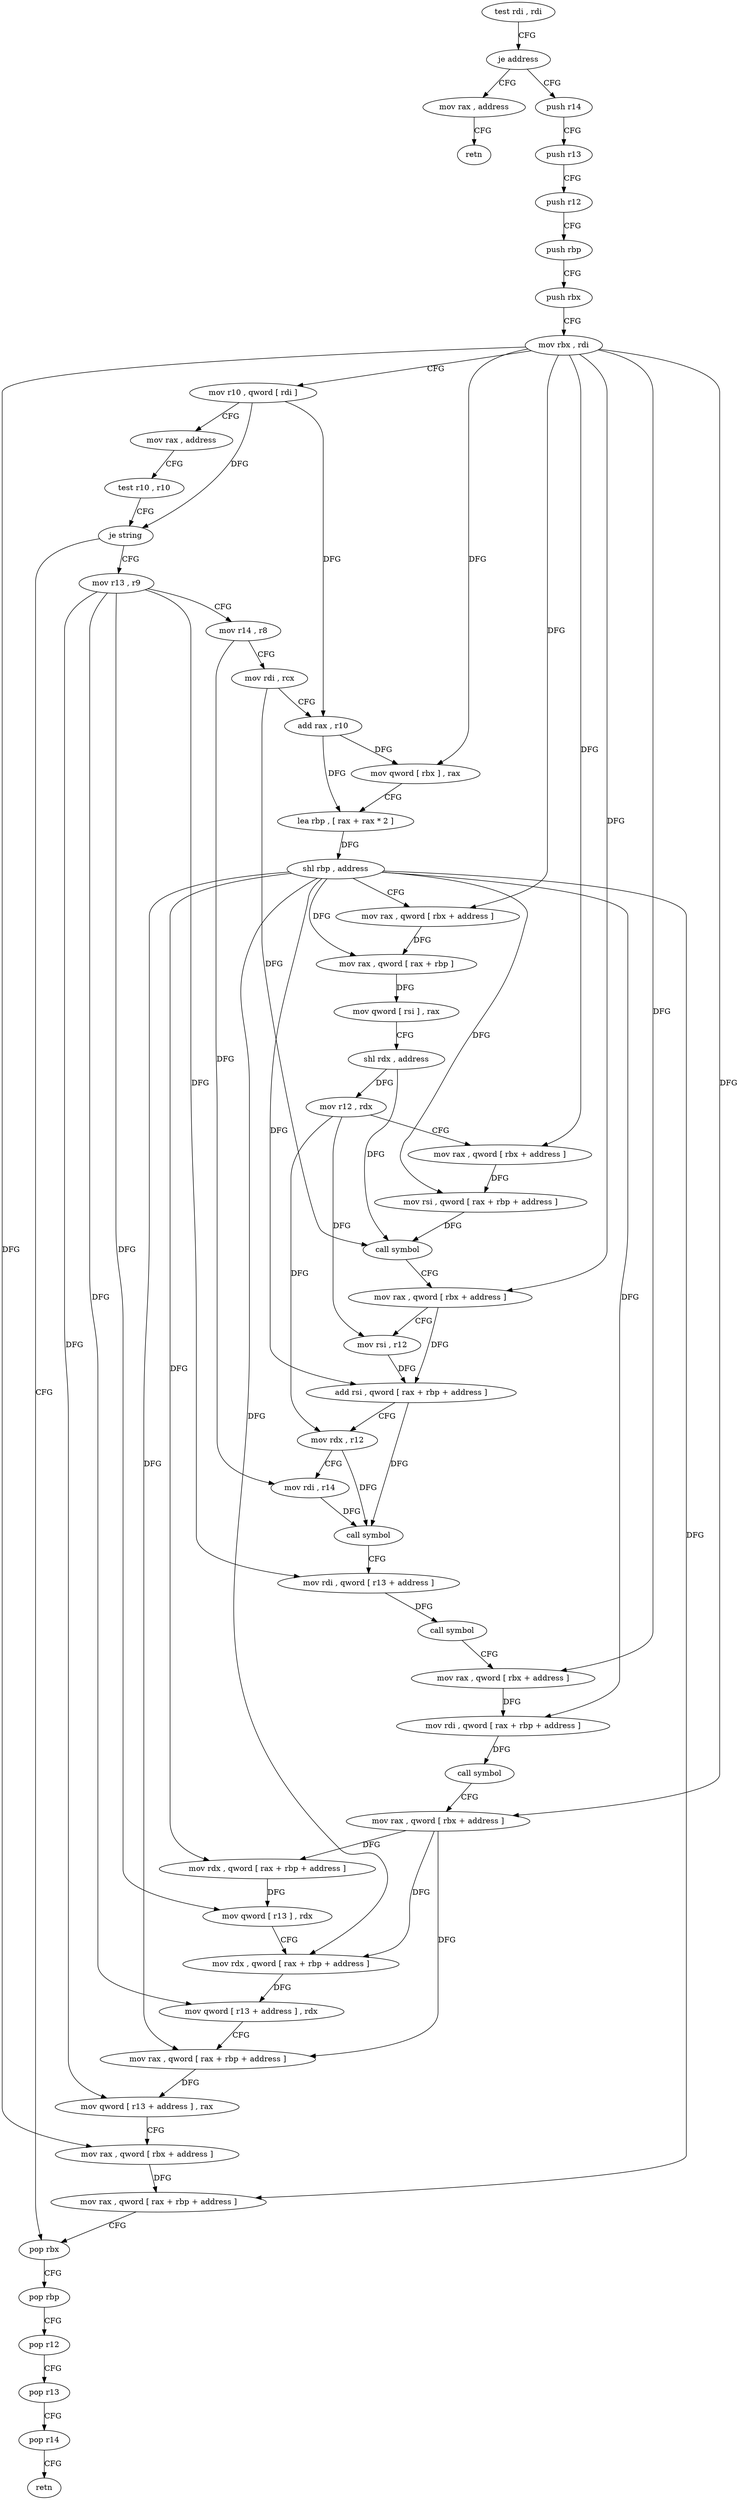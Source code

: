 digraph "func" {
"4337432" [label = "test rdi , rdi" ]
"4337435" [label = "je address" ]
"4337621" [label = "mov rax , address" ]
"4337441" [label = "push r14" ]
"4337628" [label = "retn" ]
"4337443" [label = "push r13" ]
"4337445" [label = "push r12" ]
"4337447" [label = "push rbp" ]
"4337448" [label = "push rbx" ]
"4337449" [label = "mov rbx , rdi" ]
"4337452" [label = "mov r10 , qword [ rdi ]" ]
"4337455" [label = "mov rax , address" ]
"4337462" [label = "test r10 , r10" ]
"4337465" [label = "je string" ]
"4337612" [label = "pop rbx" ]
"4337471" [label = "mov r13 , r9" ]
"4337613" [label = "pop rbp" ]
"4337614" [label = "pop r12" ]
"4337616" [label = "pop r13" ]
"4337618" [label = "pop r14" ]
"4337620" [label = "retn" ]
"4337474" [label = "mov r14 , r8" ]
"4337477" [label = "mov rdi , rcx" ]
"4337480" [label = "add rax , r10" ]
"4337483" [label = "mov qword [ rbx ] , rax" ]
"4337486" [label = "lea rbp , [ rax + rax * 2 ]" ]
"4337490" [label = "shl rbp , address" ]
"4337494" [label = "mov rax , qword [ rbx + address ]" ]
"4337498" [label = "mov rax , qword [ rax + rbp ]" ]
"4337502" [label = "mov qword [ rsi ] , rax" ]
"4337505" [label = "shl rdx , address" ]
"4337509" [label = "mov r12 , rdx" ]
"4337512" [label = "mov rax , qword [ rbx + address ]" ]
"4337516" [label = "mov rsi , qword [ rax + rbp + address ]" ]
"4337521" [label = "call symbol" ]
"4337526" [label = "mov rax , qword [ rbx + address ]" ]
"4337530" [label = "mov rsi , r12" ]
"4337533" [label = "add rsi , qword [ rax + rbp + address ]" ]
"4337538" [label = "mov rdx , r12" ]
"4337541" [label = "mov rdi , r14" ]
"4337544" [label = "call symbol" ]
"4337549" [label = "mov rdi , qword [ r13 + address ]" ]
"4337553" [label = "call symbol" ]
"4337558" [label = "mov rax , qword [ rbx + address ]" ]
"4337562" [label = "mov rdi , qword [ rax + rbp + address ]" ]
"4337567" [label = "call symbol" ]
"4337572" [label = "mov rax , qword [ rbx + address ]" ]
"4337576" [label = "mov rdx , qword [ rax + rbp + address ]" ]
"4337581" [label = "mov qword [ r13 ] , rdx" ]
"4337585" [label = "mov rdx , qword [ rax + rbp + address ]" ]
"4337590" [label = "mov qword [ r13 + address ] , rdx" ]
"4337594" [label = "mov rax , qword [ rax + rbp + address ]" ]
"4337599" [label = "mov qword [ r13 + address ] , rax" ]
"4337603" [label = "mov rax , qword [ rbx + address ]" ]
"4337607" [label = "mov rax , qword [ rax + rbp + address ]" ]
"4337432" -> "4337435" [ label = "CFG" ]
"4337435" -> "4337621" [ label = "CFG" ]
"4337435" -> "4337441" [ label = "CFG" ]
"4337621" -> "4337628" [ label = "CFG" ]
"4337441" -> "4337443" [ label = "CFG" ]
"4337443" -> "4337445" [ label = "CFG" ]
"4337445" -> "4337447" [ label = "CFG" ]
"4337447" -> "4337448" [ label = "CFG" ]
"4337448" -> "4337449" [ label = "CFG" ]
"4337449" -> "4337452" [ label = "CFG" ]
"4337449" -> "4337483" [ label = "DFG" ]
"4337449" -> "4337494" [ label = "DFG" ]
"4337449" -> "4337512" [ label = "DFG" ]
"4337449" -> "4337526" [ label = "DFG" ]
"4337449" -> "4337558" [ label = "DFG" ]
"4337449" -> "4337572" [ label = "DFG" ]
"4337449" -> "4337603" [ label = "DFG" ]
"4337452" -> "4337455" [ label = "CFG" ]
"4337452" -> "4337465" [ label = "DFG" ]
"4337452" -> "4337480" [ label = "DFG" ]
"4337455" -> "4337462" [ label = "CFG" ]
"4337462" -> "4337465" [ label = "CFG" ]
"4337465" -> "4337612" [ label = "CFG" ]
"4337465" -> "4337471" [ label = "CFG" ]
"4337612" -> "4337613" [ label = "CFG" ]
"4337471" -> "4337474" [ label = "CFG" ]
"4337471" -> "4337549" [ label = "DFG" ]
"4337471" -> "4337581" [ label = "DFG" ]
"4337471" -> "4337590" [ label = "DFG" ]
"4337471" -> "4337599" [ label = "DFG" ]
"4337613" -> "4337614" [ label = "CFG" ]
"4337614" -> "4337616" [ label = "CFG" ]
"4337616" -> "4337618" [ label = "CFG" ]
"4337618" -> "4337620" [ label = "CFG" ]
"4337474" -> "4337477" [ label = "CFG" ]
"4337474" -> "4337541" [ label = "DFG" ]
"4337477" -> "4337480" [ label = "CFG" ]
"4337477" -> "4337521" [ label = "DFG" ]
"4337480" -> "4337483" [ label = "DFG" ]
"4337480" -> "4337486" [ label = "DFG" ]
"4337483" -> "4337486" [ label = "CFG" ]
"4337486" -> "4337490" [ label = "DFG" ]
"4337490" -> "4337494" [ label = "CFG" ]
"4337490" -> "4337498" [ label = "DFG" ]
"4337490" -> "4337516" [ label = "DFG" ]
"4337490" -> "4337533" [ label = "DFG" ]
"4337490" -> "4337562" [ label = "DFG" ]
"4337490" -> "4337576" [ label = "DFG" ]
"4337490" -> "4337585" [ label = "DFG" ]
"4337490" -> "4337594" [ label = "DFG" ]
"4337490" -> "4337607" [ label = "DFG" ]
"4337494" -> "4337498" [ label = "DFG" ]
"4337498" -> "4337502" [ label = "DFG" ]
"4337502" -> "4337505" [ label = "CFG" ]
"4337505" -> "4337509" [ label = "DFG" ]
"4337505" -> "4337521" [ label = "DFG" ]
"4337509" -> "4337512" [ label = "CFG" ]
"4337509" -> "4337530" [ label = "DFG" ]
"4337509" -> "4337538" [ label = "DFG" ]
"4337512" -> "4337516" [ label = "DFG" ]
"4337516" -> "4337521" [ label = "DFG" ]
"4337521" -> "4337526" [ label = "CFG" ]
"4337526" -> "4337530" [ label = "CFG" ]
"4337526" -> "4337533" [ label = "DFG" ]
"4337530" -> "4337533" [ label = "DFG" ]
"4337533" -> "4337538" [ label = "CFG" ]
"4337533" -> "4337544" [ label = "DFG" ]
"4337538" -> "4337541" [ label = "CFG" ]
"4337538" -> "4337544" [ label = "DFG" ]
"4337541" -> "4337544" [ label = "DFG" ]
"4337544" -> "4337549" [ label = "CFG" ]
"4337549" -> "4337553" [ label = "DFG" ]
"4337553" -> "4337558" [ label = "CFG" ]
"4337558" -> "4337562" [ label = "DFG" ]
"4337562" -> "4337567" [ label = "DFG" ]
"4337567" -> "4337572" [ label = "CFG" ]
"4337572" -> "4337576" [ label = "DFG" ]
"4337572" -> "4337585" [ label = "DFG" ]
"4337572" -> "4337594" [ label = "DFG" ]
"4337576" -> "4337581" [ label = "DFG" ]
"4337581" -> "4337585" [ label = "CFG" ]
"4337585" -> "4337590" [ label = "DFG" ]
"4337590" -> "4337594" [ label = "CFG" ]
"4337594" -> "4337599" [ label = "DFG" ]
"4337599" -> "4337603" [ label = "CFG" ]
"4337603" -> "4337607" [ label = "DFG" ]
"4337607" -> "4337612" [ label = "CFG" ]
}
